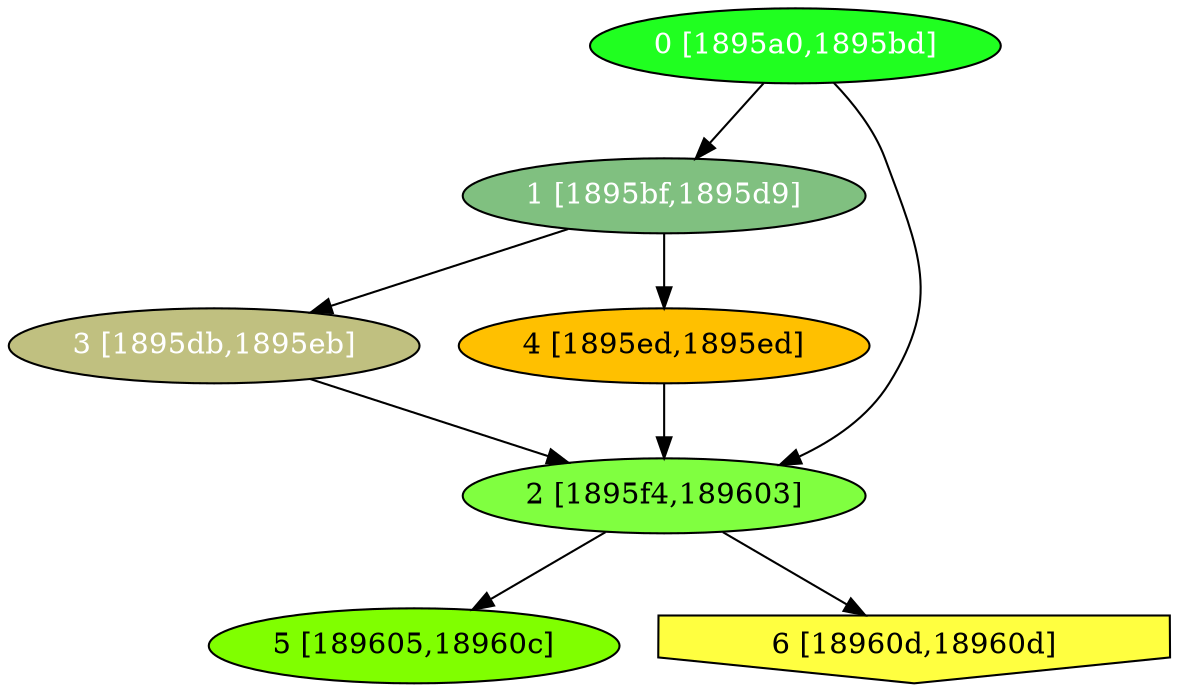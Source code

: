 diGraph libnss3{
	libnss3_0  [style=filled fillcolor="#20FF20" fontcolor="#ffffff" shape=oval label="0 [1895a0,1895bd]"]
	libnss3_1  [style=filled fillcolor="#80C080" fontcolor="#ffffff" shape=oval label="1 [1895bf,1895d9]"]
	libnss3_2  [style=filled fillcolor="#80FF40" fontcolor="#000000" shape=oval label="2 [1895f4,189603]"]
	libnss3_3  [style=filled fillcolor="#C0C080" fontcolor="#ffffff" shape=oval label="3 [1895db,1895eb]"]
	libnss3_4  [style=filled fillcolor="#FFC000" fontcolor="#000000" shape=oval label="4 [1895ed,1895ed]"]
	libnss3_5  [style=filled fillcolor="#80FF00" fontcolor="#000000" shape=oval label="5 [189605,18960c]"]
	libnss3_6  [style=filled fillcolor="#FFFF40" fontcolor="#000000" shape=invhouse label="6 [18960d,18960d]"]

	libnss3_0 -> libnss3_1
	libnss3_0 -> libnss3_2
	libnss3_1 -> libnss3_3
	libnss3_1 -> libnss3_4
	libnss3_2 -> libnss3_5
	libnss3_2 -> libnss3_6
	libnss3_3 -> libnss3_2
	libnss3_4 -> libnss3_2
}